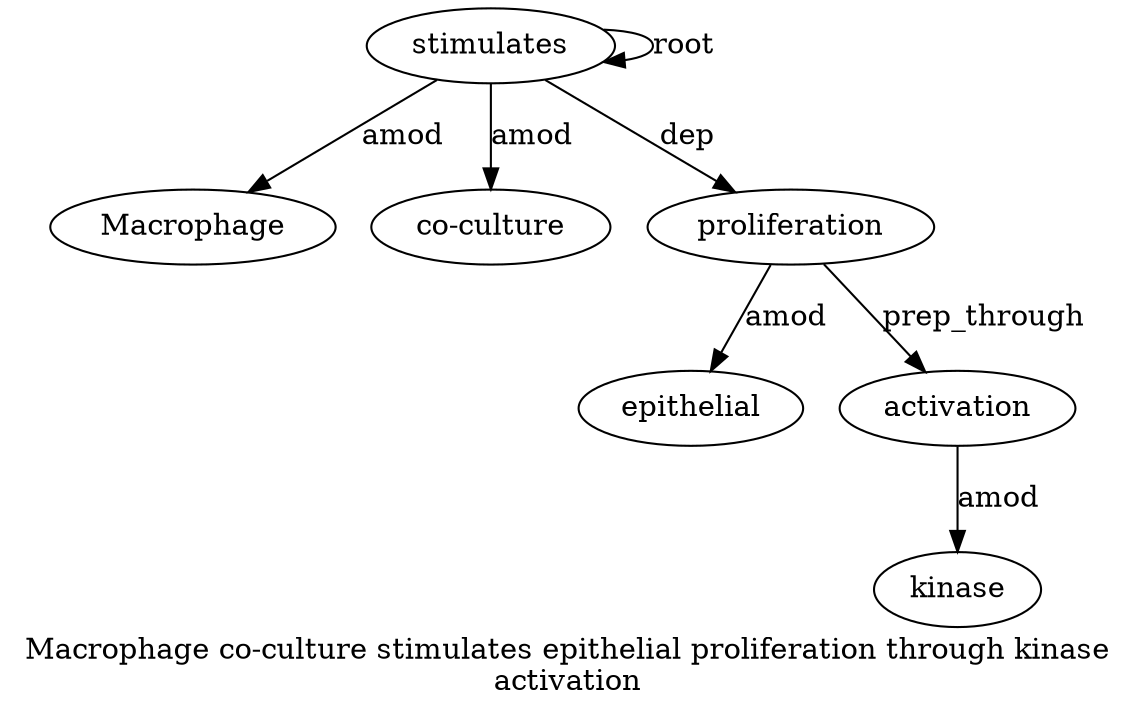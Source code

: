 digraph "Macrophage co-culture stimulates epithelial proliferation through kinase activation" {
label="Macrophage co-culture stimulates epithelial proliferation through kinase
activation";
stimulates3 [style=filled, fillcolor=white, label=stimulates];
Macrophage1 [style=filled, fillcolor=white, label=Macrophage];
stimulates3 -> Macrophage1  [label=amod];
"co-culture2" [style=filled, fillcolor=white, label="co-culture"];
stimulates3 -> "co-culture2"  [label=amod];
stimulates3 -> stimulates3  [label=root];
proliferation5 [style=filled, fillcolor=white, label=proliferation];
epithelial4 [style=filled, fillcolor=white, label=epithelial];
proliferation5 -> epithelial4  [label=amod];
stimulates3 -> proliferation5  [label=dep];
activation8 [style=filled, fillcolor=white, label=activation];
kinase7 [style=filled, fillcolor=white, label=kinase];
activation8 -> kinase7  [label=amod];
proliferation5 -> activation8  [label=prep_through];
}

